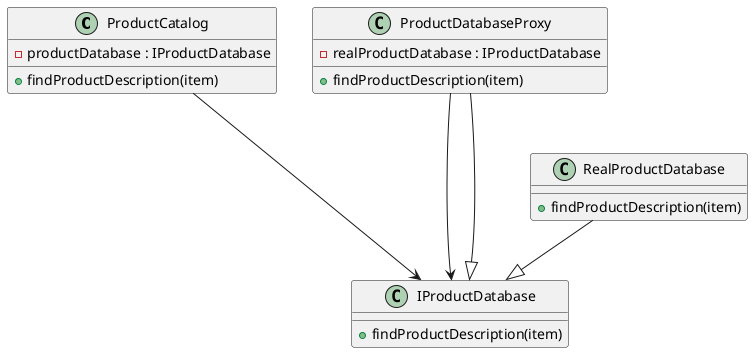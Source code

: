 @startuml

class ProductCatalog {
    + findProductDescription(item)
    - productDatabase : IProductDatabase
}

class IProductDatabase {
    + findProductDescription(item)
}

class ProductDatabaseProxy {
    - realProductDatabase : IProductDatabase
    + findProductDescription(item)
}

class RealProductDatabase {
    + findProductDescription(item)
}

ProductCatalog ---> IProductDatabase
ProductDatabaseProxy ---> IProductDatabase
ProductDatabaseProxy --|> IProductDatabase
RealProductDatabase --|> IProductDatabase

@enduml
